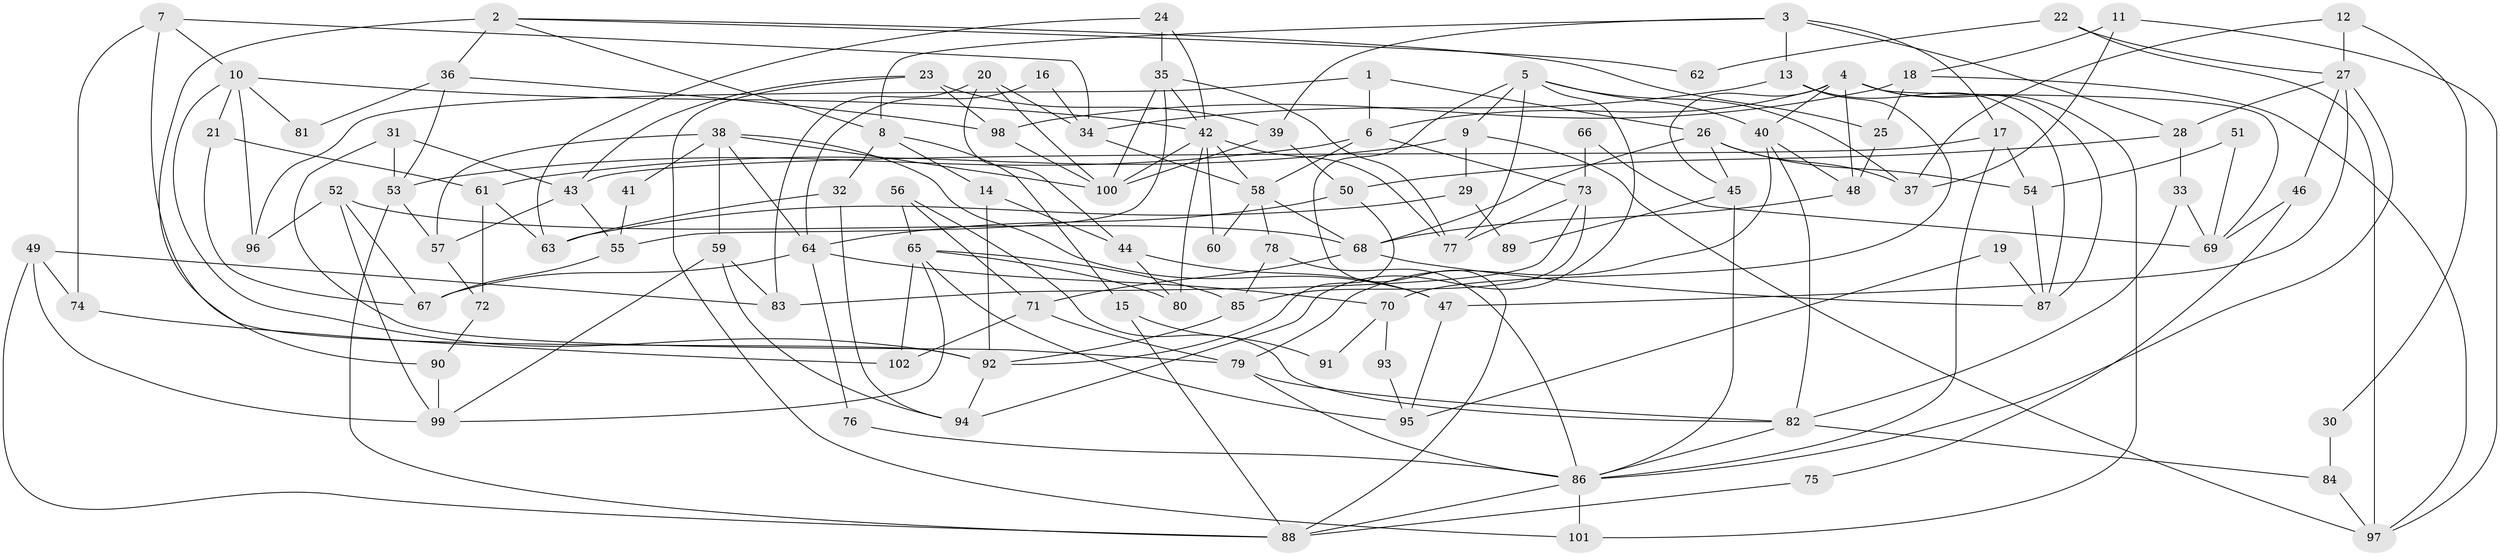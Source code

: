 // Generated by graph-tools (version 1.1) at 2025/50/03/09/25 03:50:13]
// undirected, 102 vertices, 204 edges
graph export_dot {
graph [start="1"]
  node [color=gray90,style=filled];
  1;
  2;
  3;
  4;
  5;
  6;
  7;
  8;
  9;
  10;
  11;
  12;
  13;
  14;
  15;
  16;
  17;
  18;
  19;
  20;
  21;
  22;
  23;
  24;
  25;
  26;
  27;
  28;
  29;
  30;
  31;
  32;
  33;
  34;
  35;
  36;
  37;
  38;
  39;
  40;
  41;
  42;
  43;
  44;
  45;
  46;
  47;
  48;
  49;
  50;
  51;
  52;
  53;
  54;
  55;
  56;
  57;
  58;
  59;
  60;
  61;
  62;
  63;
  64;
  65;
  66;
  67;
  68;
  69;
  70;
  71;
  72;
  73;
  74;
  75;
  76;
  77;
  78;
  79;
  80;
  81;
  82;
  83;
  84;
  85;
  86;
  87;
  88;
  89;
  90;
  91;
  92;
  93;
  94;
  95;
  96;
  97;
  98;
  99;
  100;
  101;
  102;
  1 -- 6;
  1 -- 96;
  1 -- 26;
  2 -- 36;
  2 -- 25;
  2 -- 8;
  2 -- 62;
  2 -- 90;
  3 -- 17;
  3 -- 39;
  3 -- 8;
  3 -- 13;
  3 -- 28;
  4 -- 48;
  4 -- 45;
  4 -- 6;
  4 -- 40;
  4 -- 69;
  4 -- 87;
  4 -- 101;
  5 -- 77;
  5 -- 40;
  5 -- 9;
  5 -- 37;
  5 -- 88;
  5 -- 94;
  6 -- 58;
  6 -- 53;
  6 -- 73;
  7 -- 74;
  7 -- 92;
  7 -- 10;
  7 -- 34;
  8 -- 14;
  8 -- 15;
  8 -- 32;
  9 -- 61;
  9 -- 29;
  9 -- 97;
  10 -- 92;
  10 -- 21;
  10 -- 42;
  10 -- 81;
  10 -- 96;
  11 -- 37;
  11 -- 97;
  11 -- 18;
  12 -- 27;
  12 -- 37;
  12 -- 30;
  13 -- 34;
  13 -- 70;
  13 -- 87;
  14 -- 92;
  14 -- 44;
  15 -- 88;
  15 -- 91;
  16 -- 64;
  16 -- 34;
  17 -- 54;
  17 -- 43;
  17 -- 86;
  18 -- 98;
  18 -- 25;
  18 -- 97;
  19 -- 95;
  19 -- 87;
  20 -- 100;
  20 -- 83;
  20 -- 34;
  20 -- 44;
  21 -- 67;
  21 -- 61;
  22 -- 27;
  22 -- 97;
  22 -- 62;
  23 -- 101;
  23 -- 43;
  23 -- 39;
  23 -- 98;
  24 -- 42;
  24 -- 63;
  24 -- 35;
  25 -- 48;
  26 -- 68;
  26 -- 37;
  26 -- 45;
  26 -- 54;
  27 -- 86;
  27 -- 28;
  27 -- 46;
  27 -- 47;
  28 -- 50;
  28 -- 33;
  29 -- 63;
  29 -- 89;
  30 -- 84;
  31 -- 79;
  31 -- 53;
  31 -- 43;
  32 -- 94;
  32 -- 63;
  33 -- 82;
  33 -- 69;
  34 -- 58;
  35 -- 42;
  35 -- 55;
  35 -- 77;
  35 -- 100;
  36 -- 53;
  36 -- 98;
  36 -- 81;
  38 -- 47;
  38 -- 100;
  38 -- 41;
  38 -- 57;
  38 -- 59;
  38 -- 64;
  39 -- 100;
  39 -- 50;
  40 -- 79;
  40 -- 48;
  40 -- 82;
  41 -- 55;
  42 -- 58;
  42 -- 60;
  42 -- 77;
  42 -- 80;
  42 -- 100;
  43 -- 57;
  43 -- 55;
  44 -- 47;
  44 -- 80;
  45 -- 86;
  45 -- 89;
  46 -- 69;
  46 -- 75;
  47 -- 95;
  48 -- 68;
  49 -- 88;
  49 -- 83;
  49 -- 74;
  49 -- 99;
  50 -- 92;
  50 -- 64;
  51 -- 69;
  51 -- 54;
  52 -- 67;
  52 -- 99;
  52 -- 68;
  52 -- 96;
  53 -- 88;
  53 -- 57;
  54 -- 87;
  55 -- 67;
  56 -- 71;
  56 -- 65;
  56 -- 82;
  57 -- 72;
  58 -- 68;
  58 -- 60;
  58 -- 78;
  59 -- 99;
  59 -- 83;
  59 -- 94;
  61 -- 72;
  61 -- 63;
  64 -- 67;
  64 -- 70;
  64 -- 76;
  65 -- 85;
  65 -- 80;
  65 -- 95;
  65 -- 99;
  65 -- 102;
  66 -- 69;
  66 -- 73;
  68 -- 87;
  68 -- 71;
  70 -- 91;
  70 -- 93;
  71 -- 79;
  71 -- 102;
  72 -- 90;
  73 -- 77;
  73 -- 83;
  73 -- 85;
  74 -- 102;
  75 -- 88;
  76 -- 86;
  78 -- 86;
  78 -- 85;
  79 -- 86;
  79 -- 82;
  82 -- 84;
  82 -- 86;
  84 -- 97;
  85 -- 92;
  86 -- 88;
  86 -- 101;
  90 -- 99;
  92 -- 94;
  93 -- 95;
  98 -- 100;
}
